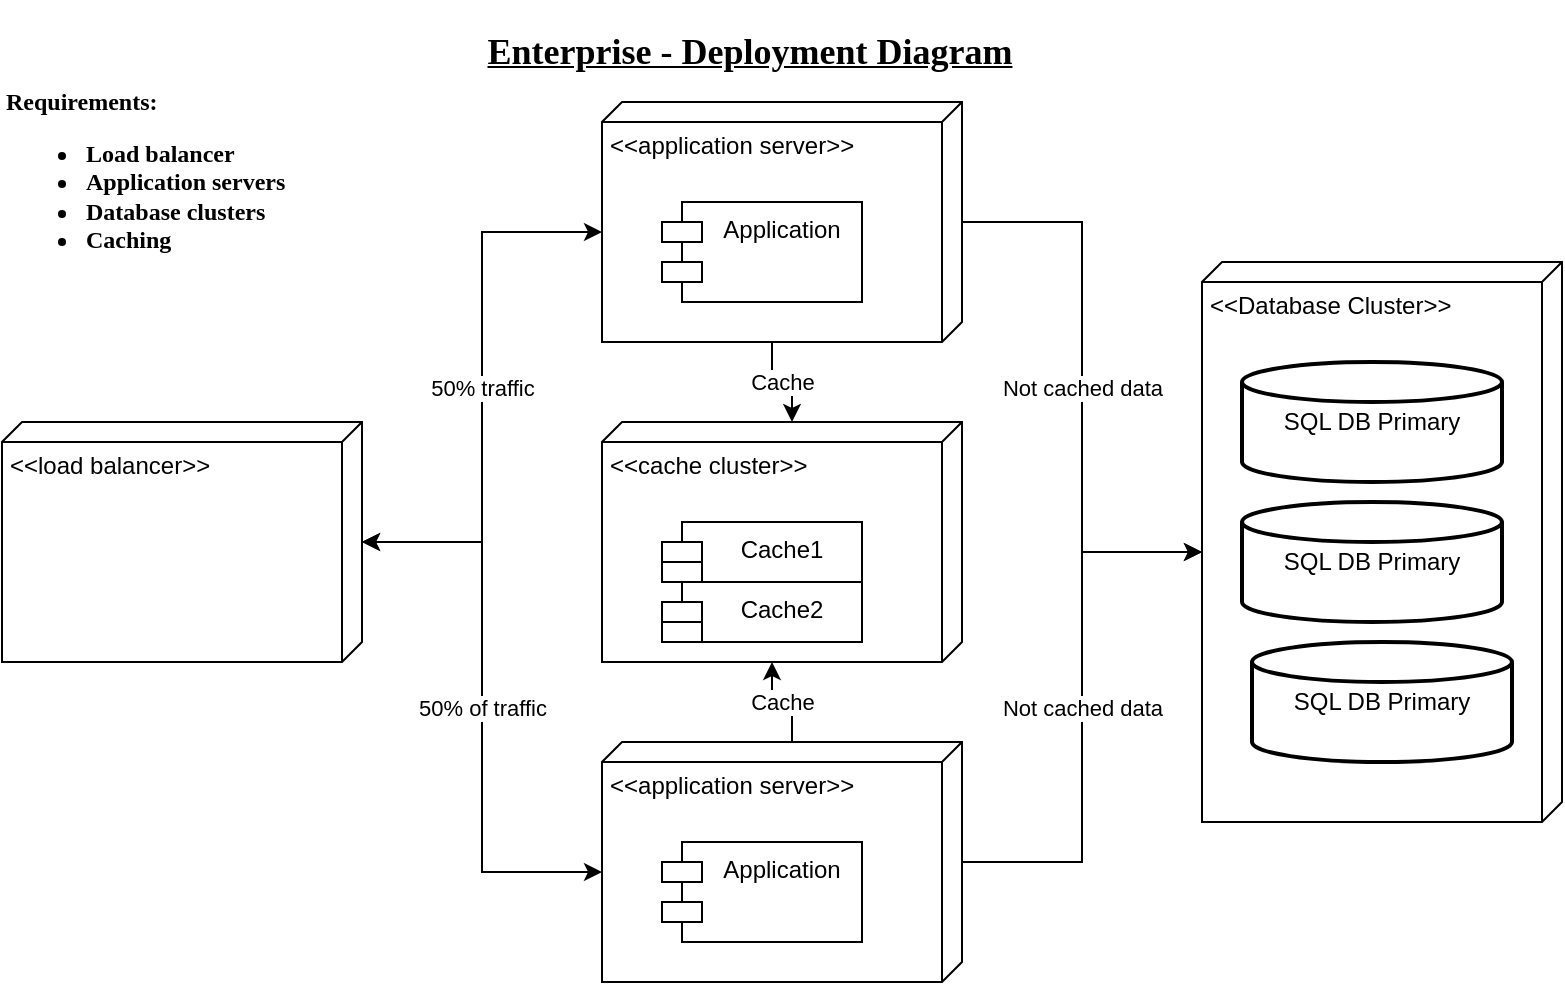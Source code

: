 <mxfile version="21.2.1" type="device">
  <diagram name="Página-1" id="Wl9R8nf1h-VJfZ-B1_bN">
    <mxGraphModel dx="874" dy="476" grid="1" gridSize="10" guides="1" tooltips="1" connect="1" arrows="1" fold="1" page="1" pageScale="1" pageWidth="827" pageHeight="1169" background="#ffffff" math="0" shadow="0">
      <root>
        <mxCell id="0" />
        <mxCell id="1" parent="0" />
        <mxCell id="71LINuRkbvpynINmnFob-1" value="&lt;div&gt;&lt;div style=&quot;&quot;&gt;&lt;font face=&quot;Coming Soon&quot;&gt;&lt;b&gt;Requirements:&lt;/b&gt;&lt;/font&gt;&lt;/div&gt;&lt;ul&gt;&lt;li&gt;&lt;font data-font-src=&quot;https://fonts.googleapis.com/css?family=Coming+Soon&quot; face=&quot;Coming Soon&quot;&gt;&lt;b&gt;Load balancer&lt;/b&gt;&lt;/font&gt;&lt;/li&gt;&lt;li&gt;&lt;font data-font-src=&quot;https://fonts.googleapis.com/css?family=Coming+Soon&quot; face=&quot;Coming Soon&quot;&gt;&lt;b&gt;Application servers&lt;/b&gt;&lt;/font&gt;&lt;/li&gt;&lt;li&gt;&lt;font data-font-src=&quot;https://fonts.googleapis.com/css?family=Coming+Soon&quot; face=&quot;Coming Soon&quot;&gt;&lt;b&gt;Database clusters&lt;/b&gt;&lt;/font&gt;&lt;/li&gt;&lt;li&gt;&lt;font data-font-src=&quot;https://fonts.googleapis.com/css?family=Coming+Soon&quot; face=&quot;Coming Soon&quot;&gt;&lt;b&gt;Caching&lt;/b&gt;&lt;/font&gt;&lt;/li&gt;&lt;/ul&gt;&lt;/div&gt;" style="text;html=1;strokeColor=none;fillColor=none;align=left;verticalAlign=middle;whiteSpace=wrap;rounded=0;" parent="1" vertex="1">
          <mxGeometry x="40" y="40" width="160" height="160" as="geometry" />
        </mxCell>
        <mxCell id="71LINuRkbvpynINmnFob-2" value="&lt;h2&gt;&lt;font data-font-src=&quot;https://fonts.googleapis.com/css?family=Coming+Soon&quot; face=&quot;Coming Soon&quot;&gt;&lt;u&gt;Enterprise - Deployment Diagram&lt;/u&gt;&lt;/font&gt;&lt;/h2&gt;" style="text;html=1;strokeColor=none;fillColor=none;align=center;verticalAlign=middle;whiteSpace=wrap;rounded=0;" parent="1" vertex="1">
          <mxGeometry x="254" y="40" width="320" height="30" as="geometry" />
        </mxCell>
        <mxCell id="9QCDuyIIMvdAVQ3sM-O2-20" value="50% traffic" style="edgeStyle=orthogonalEdgeStyle;rounded=0;orthogonalLoop=1;jettySize=auto;html=1;entryX=0;entryY=0;entryDx=65;entryDy=180;entryPerimeter=0;startArrow=classic;startFill=1;" edge="1" parent="1" source="9QCDuyIIMvdAVQ3sM-O2-1" target="9QCDuyIIMvdAVQ3sM-O2-2">
          <mxGeometry relative="1" as="geometry" />
        </mxCell>
        <mxCell id="9QCDuyIIMvdAVQ3sM-O2-21" value="50% of traffic" style="edgeStyle=orthogonalEdgeStyle;rounded=0;orthogonalLoop=1;jettySize=auto;html=1;entryX=0;entryY=0;entryDx=65;entryDy=180;entryPerimeter=0;startArrow=classic;startFill=1;" edge="1" parent="1" source="9QCDuyIIMvdAVQ3sM-O2-1" target="9QCDuyIIMvdAVQ3sM-O2-11">
          <mxGeometry relative="1" as="geometry" />
        </mxCell>
        <mxCell id="9QCDuyIIMvdAVQ3sM-O2-1" value="&amp;lt;&amp;lt;load balancer&amp;gt;&amp;gt;" style="verticalAlign=top;align=left;spacingTop=8;spacingLeft=2;spacingRight=12;shape=cube;size=10;direction=south;fontStyle=0;html=1;whiteSpace=wrap;" vertex="1" parent="1">
          <mxGeometry x="40" y="240" width="180" height="120" as="geometry" />
        </mxCell>
        <mxCell id="9QCDuyIIMvdAVQ3sM-O2-4" value="" style="group" vertex="1" connectable="0" parent="1">
          <mxGeometry x="340" y="80" width="180" height="120" as="geometry" />
        </mxCell>
        <mxCell id="9QCDuyIIMvdAVQ3sM-O2-2" value="&amp;lt;&amp;lt;application server&amp;gt;&amp;gt;" style="verticalAlign=top;align=left;spacingTop=8;spacingLeft=2;spacingRight=12;shape=cube;size=10;direction=south;fontStyle=0;html=1;whiteSpace=wrap;" vertex="1" parent="9QCDuyIIMvdAVQ3sM-O2-4">
          <mxGeometry width="180" height="120" as="geometry" />
        </mxCell>
        <mxCell id="9QCDuyIIMvdAVQ3sM-O2-3" value="Application" style="shape=module;align=left;spacingLeft=20;align=center;verticalAlign=top;whiteSpace=wrap;html=1;" vertex="1" parent="9QCDuyIIMvdAVQ3sM-O2-4">
          <mxGeometry x="30" y="50" width="100" height="50" as="geometry" />
        </mxCell>
        <mxCell id="9QCDuyIIMvdAVQ3sM-O2-9" value="" style="group" vertex="1" connectable="0" parent="1">
          <mxGeometry x="340" y="240" width="180" height="120" as="geometry" />
        </mxCell>
        <mxCell id="9QCDuyIIMvdAVQ3sM-O2-6" value="&amp;lt;&amp;lt;cache cluster&amp;gt;&amp;gt;" style="verticalAlign=top;align=left;spacingTop=8;spacingLeft=2;spacingRight=12;shape=cube;size=10;direction=south;fontStyle=0;html=1;whiteSpace=wrap;" vertex="1" parent="9QCDuyIIMvdAVQ3sM-O2-9">
          <mxGeometry width="180" height="120" as="geometry" />
        </mxCell>
        <mxCell id="9QCDuyIIMvdAVQ3sM-O2-7" value="Cache1" style="shape=module;align=left;spacingLeft=20;align=center;verticalAlign=top;whiteSpace=wrap;html=1;" vertex="1" parent="9QCDuyIIMvdAVQ3sM-O2-9">
          <mxGeometry x="30" y="50" width="100" height="30" as="geometry" />
        </mxCell>
        <mxCell id="9QCDuyIIMvdAVQ3sM-O2-8" value="Cache2" style="shape=module;align=left;spacingLeft=20;align=center;verticalAlign=top;whiteSpace=wrap;html=1;" vertex="1" parent="9QCDuyIIMvdAVQ3sM-O2-9">
          <mxGeometry x="30" y="80" width="100" height="30" as="geometry" />
        </mxCell>
        <mxCell id="9QCDuyIIMvdAVQ3sM-O2-10" value="" style="group" vertex="1" connectable="0" parent="1">
          <mxGeometry x="340" y="400" width="180" height="120" as="geometry" />
        </mxCell>
        <mxCell id="9QCDuyIIMvdAVQ3sM-O2-11" value="&amp;lt;&amp;lt;application server&amp;gt;&amp;gt;" style="verticalAlign=top;align=left;spacingTop=8;spacingLeft=2;spacingRight=12;shape=cube;size=10;direction=south;fontStyle=0;html=1;whiteSpace=wrap;" vertex="1" parent="9QCDuyIIMvdAVQ3sM-O2-10">
          <mxGeometry width="180" height="120" as="geometry" />
        </mxCell>
        <mxCell id="9QCDuyIIMvdAVQ3sM-O2-12" value="Application" style="shape=module;align=left;spacingLeft=20;align=center;verticalAlign=top;whiteSpace=wrap;html=1;" vertex="1" parent="9QCDuyIIMvdAVQ3sM-O2-10">
          <mxGeometry x="30" y="50" width="100" height="50" as="geometry" />
        </mxCell>
        <mxCell id="9QCDuyIIMvdAVQ3sM-O2-13" value="&amp;lt;&amp;lt;Database Cluster&amp;gt;&amp;gt;" style="verticalAlign=top;align=left;spacingTop=8;spacingLeft=2;spacingRight=12;shape=cube;size=10;direction=south;fontStyle=0;html=1;whiteSpace=wrap;" vertex="1" parent="1">
          <mxGeometry x="640" y="160" width="180" height="280" as="geometry" />
        </mxCell>
        <mxCell id="9QCDuyIIMvdAVQ3sM-O2-14" value="SQL DB Primary" style="strokeWidth=2;html=1;shape=mxgraph.flowchart.database;whiteSpace=wrap;" vertex="1" parent="1">
          <mxGeometry x="660" y="210" width="130" height="60" as="geometry" />
        </mxCell>
        <mxCell id="9QCDuyIIMvdAVQ3sM-O2-15" value="SQL DB Primary" style="strokeWidth=2;html=1;shape=mxgraph.flowchart.database;whiteSpace=wrap;" vertex="1" parent="1">
          <mxGeometry x="660" y="280" width="130" height="60" as="geometry" />
        </mxCell>
        <mxCell id="9QCDuyIIMvdAVQ3sM-O2-16" value="SQL DB Primary" style="strokeWidth=2;html=1;shape=mxgraph.flowchart.database;whiteSpace=wrap;" vertex="1" parent="1">
          <mxGeometry x="665" y="350" width="130" height="60" as="geometry" />
        </mxCell>
        <mxCell id="9QCDuyIIMvdAVQ3sM-O2-25" value="Cache" style="edgeStyle=orthogonalEdgeStyle;rounded=0;orthogonalLoop=1;jettySize=auto;html=1;exitX=0;exitY=0;exitDx=0;exitDy=85;exitPerimeter=0;entryX=0;entryY=0;entryDx=120;entryDy=95;entryPerimeter=0;" edge="1" parent="1" source="9QCDuyIIMvdAVQ3sM-O2-11" target="9QCDuyIIMvdAVQ3sM-O2-6">
          <mxGeometry relative="1" as="geometry" />
        </mxCell>
        <mxCell id="9QCDuyIIMvdAVQ3sM-O2-26" value="Cache" style="edgeStyle=orthogonalEdgeStyle;rounded=0;orthogonalLoop=1;jettySize=auto;html=1;exitX=0;exitY=0;exitDx=120;exitDy=95;exitPerimeter=0;entryX=0;entryY=0;entryDx=0;entryDy=85;entryPerimeter=0;" edge="1" parent="1" source="9QCDuyIIMvdAVQ3sM-O2-2" target="9QCDuyIIMvdAVQ3sM-O2-6">
          <mxGeometry relative="1" as="geometry" />
        </mxCell>
        <mxCell id="9QCDuyIIMvdAVQ3sM-O2-27" value="Not cached data" style="edgeStyle=orthogonalEdgeStyle;rounded=0;orthogonalLoop=1;jettySize=auto;html=1;entryX=0;entryY=0;entryDx=145;entryDy=180;entryPerimeter=0;" edge="1" parent="1" source="9QCDuyIIMvdAVQ3sM-O2-2" target="9QCDuyIIMvdAVQ3sM-O2-13">
          <mxGeometry relative="1" as="geometry" />
        </mxCell>
        <mxCell id="9QCDuyIIMvdAVQ3sM-O2-29" value="Not cached data" style="edgeStyle=orthogonalEdgeStyle;rounded=0;orthogonalLoop=1;jettySize=auto;html=1;entryX=0;entryY=0;entryDx=145;entryDy=180;entryPerimeter=0;" edge="1" parent="1" source="9QCDuyIIMvdAVQ3sM-O2-11" target="9QCDuyIIMvdAVQ3sM-O2-13">
          <mxGeometry relative="1" as="geometry" />
        </mxCell>
      </root>
    </mxGraphModel>
  </diagram>
</mxfile>
